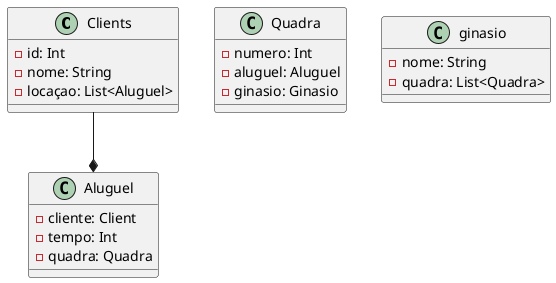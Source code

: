 @startuml ginasio
class Clients {
  - id: Int
  - nome: String
  - locaçao: List<Aluguel>
}

Clients --* Aluguel

class Aluguel {
  - cliente: Client
  - tempo: Int
  - quadra: Quadra
}

class Quadra {
  - numero: Int
  - aluguel: Aluguel
  - ginasio: Ginasio
}

class ginasio {
  - nome: String
  - quadra: List<Quadra>
}
@enduml
